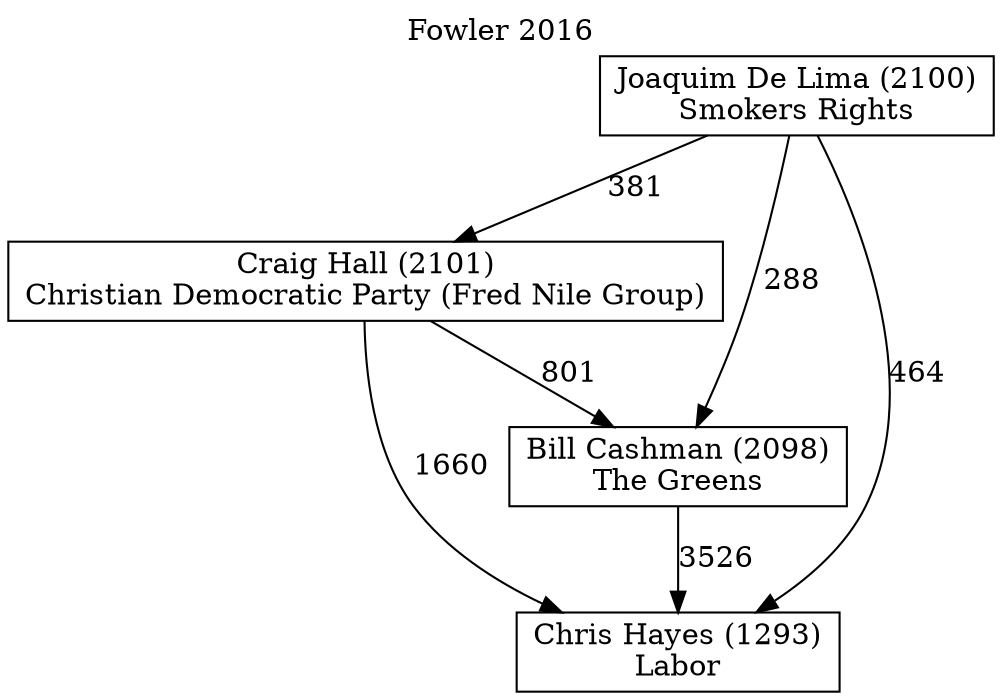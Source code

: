 // House preference flow
digraph "Chris Hayes (1293)_Fowler_2016" {
	graph [label="Fowler 2016" labelloc=t mclimit=10]
	node [shape=box]
	"Joaquim De Lima (2100)" [label="Joaquim De Lima (2100)
Smokers Rights"]
	"Craig Hall (2101)" [label="Craig Hall (2101)
Christian Democratic Party (Fred Nile Group)"]
	"Bill Cashman (2098)" [label="Bill Cashman (2098)
The Greens"]
	"Chris Hayes (1293)" [label="Chris Hayes (1293)
Labor"]
	"Bill Cashman (2098)" -> "Chris Hayes (1293)" [label=3526]
	"Joaquim De Lima (2100)" -> "Chris Hayes (1293)" [label=464]
	"Joaquim De Lima (2100)" -> "Craig Hall (2101)" [label=381]
	"Craig Hall (2101)" -> "Bill Cashman (2098)" [label=801]
	"Craig Hall (2101)" -> "Chris Hayes (1293)" [label=1660]
	"Joaquim De Lima (2100)" -> "Bill Cashman (2098)" [label=288]
}
